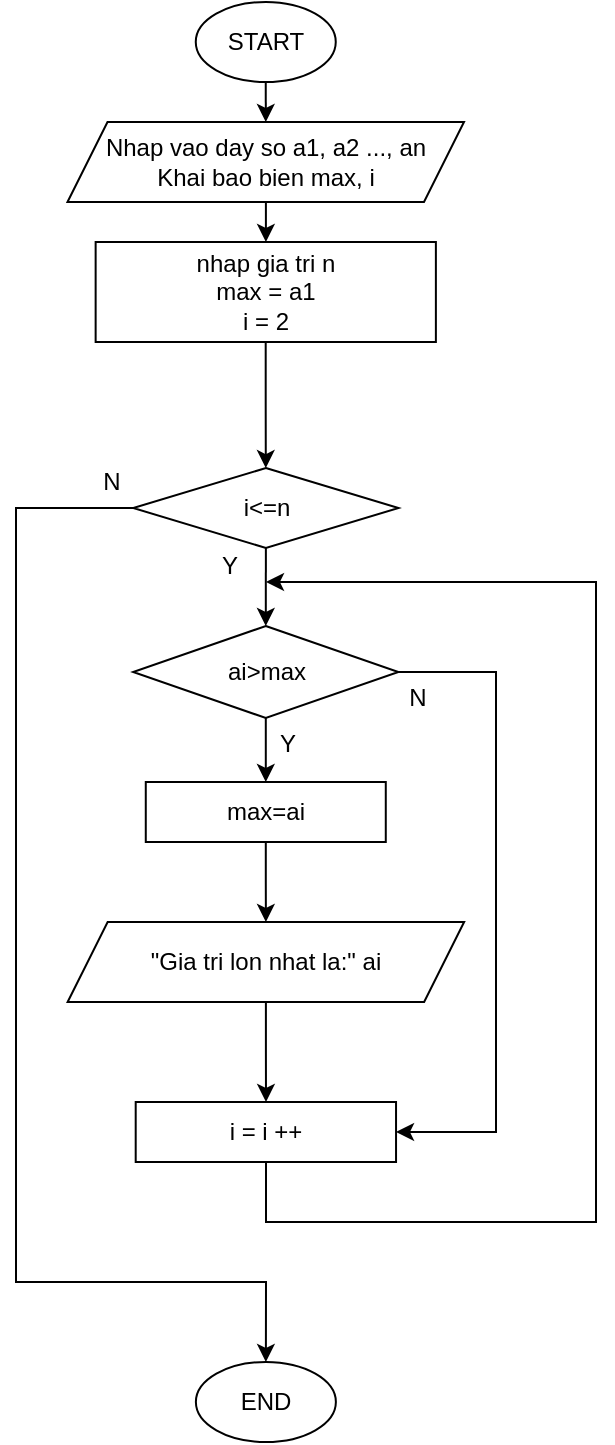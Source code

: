 <mxfile version="20.0.4" type="device"><diagram id="C5RBs43oDa-KdzZeNtuy" name="Page-1"><mxGraphModel dx="723" dy="375" grid="1" gridSize="10" guides="1" tooltips="1" connect="1" arrows="1" fold="1" page="1" pageScale="1" pageWidth="827" pageHeight="1169" math="0" shadow="0"><root><mxCell id="WIyWlLk6GJQsqaUBKTNV-0"/><mxCell id="WIyWlLk6GJQsqaUBKTNV-1" parent="WIyWlLk6GJQsqaUBKTNV-0"/><mxCell id="DOcaiQatYPn4B4t8n5H5-2" value="" style="edgeStyle=orthogonalEdgeStyle;rounded=0;orthogonalLoop=1;jettySize=auto;html=1;" edge="1" parent="WIyWlLk6GJQsqaUBKTNV-1" source="DOcaiQatYPn4B4t8n5H5-0" target="DOcaiQatYPn4B4t8n5H5-1"><mxGeometry relative="1" as="geometry"/></mxCell><mxCell id="DOcaiQatYPn4B4t8n5H5-0" value="&lt;font style=&quot;vertical-align: inherit;&quot;&gt;&lt;font style=&quot;vertical-align: inherit;&quot;&gt;START&lt;/font&gt;&lt;/font&gt;" style="ellipse;whiteSpace=wrap;html=1;" vertex="1" parent="WIyWlLk6GJQsqaUBKTNV-1"><mxGeometry x="289.88" y="170" width="70" height="40" as="geometry"/></mxCell><mxCell id="DOcaiQatYPn4B4t8n5H5-6" value="" style="edgeStyle=orthogonalEdgeStyle;rounded=0;orthogonalLoop=1;jettySize=auto;html=1;" edge="1" parent="WIyWlLk6GJQsqaUBKTNV-1" source="DOcaiQatYPn4B4t8n5H5-1" target="DOcaiQatYPn4B4t8n5H5-4"><mxGeometry relative="1" as="geometry"/></mxCell><mxCell id="DOcaiQatYPn4B4t8n5H5-1" value="&lt;font style=&quot;vertical-align: inherit;&quot;&gt;&lt;font style=&quot;vertical-align: inherit;&quot;&gt;&lt;font style=&quot;vertical-align: inherit;&quot;&gt;&lt;font style=&quot;vertical-align: inherit;&quot;&gt;&lt;font style=&quot;vertical-align: inherit;&quot;&gt;&lt;font style=&quot;vertical-align: inherit;&quot;&gt;Nhap vao day so a1, a2 ..., an&lt;br&gt;Khai bao bien max, i&lt;br&gt;&lt;/font&gt;&lt;/font&gt;&lt;/font&gt;&lt;/font&gt;&lt;/font&gt;&lt;/font&gt;" style="shape=parallelogram;perimeter=parallelogramPerimeter;whiteSpace=wrap;html=1;fixedSize=1;" vertex="1" parent="WIyWlLk6GJQsqaUBKTNV-1"><mxGeometry x="225.75" y="230" width="198.25" height="40" as="geometry"/></mxCell><mxCell id="DOcaiQatYPn4B4t8n5H5-21" value="" style="edgeStyle=orthogonalEdgeStyle;rounded=0;orthogonalLoop=1;jettySize=auto;html=1;" edge="1" parent="WIyWlLk6GJQsqaUBKTNV-1" source="DOcaiQatYPn4B4t8n5H5-4" target="DOcaiQatYPn4B4t8n5H5-20"><mxGeometry relative="1" as="geometry"/></mxCell><mxCell id="DOcaiQatYPn4B4t8n5H5-4" value="&lt;font style=&quot;vertical-align: inherit;&quot;&gt;&lt;font style=&quot;vertical-align: inherit;&quot;&gt;&lt;font style=&quot;vertical-align: inherit;&quot;&gt;&lt;font style=&quot;vertical-align: inherit;&quot;&gt;nhap gia tri n&lt;br&gt;max = a1 &lt;/font&gt;&lt;/font&gt;&lt;br&gt;&lt;font style=&quot;vertical-align: inherit;&quot;&gt;&lt;font style=&quot;vertical-align: inherit;&quot;&gt;i = 2&lt;/font&gt;&lt;/font&gt;&lt;br&gt;&lt;/font&gt;&lt;/font&gt;" style="rounded=0;whiteSpace=wrap;html=1;" vertex="1" parent="WIyWlLk6GJQsqaUBKTNV-1"><mxGeometry x="239.82" y="290" width="170.12" height="50" as="geometry"/></mxCell><mxCell id="DOcaiQatYPn4B4t8n5H5-46" value="" style="edgeStyle=orthogonalEdgeStyle;rounded=0;orthogonalLoop=1;jettySize=auto;html=1;" edge="1" parent="WIyWlLk6GJQsqaUBKTNV-1" source="DOcaiQatYPn4B4t8n5H5-7" target="DOcaiQatYPn4B4t8n5H5-45"><mxGeometry relative="1" as="geometry"/></mxCell><mxCell id="DOcaiQatYPn4B4t8n5H5-48" style="edgeStyle=orthogonalEdgeStyle;rounded=0;orthogonalLoop=1;jettySize=auto;html=1;entryX=1;entryY=0.5;entryDx=0;entryDy=0;" edge="1" parent="WIyWlLk6GJQsqaUBKTNV-1" source="DOcaiQatYPn4B4t8n5H5-7" target="DOcaiQatYPn4B4t8n5H5-18"><mxGeometry relative="1" as="geometry"><Array as="points"><mxPoint x="440" y="505"/><mxPoint x="440" y="735"/></Array></mxGeometry></mxCell><mxCell id="DOcaiQatYPn4B4t8n5H5-7" value="&lt;font style=&quot;vertical-align: inherit;&quot;&gt;&lt;font style=&quot;vertical-align: inherit;&quot;&gt;ai&amp;gt;max&lt;/font&gt;&lt;/font&gt;" style="rhombus;whiteSpace=wrap;html=1;" vertex="1" parent="WIyWlLk6GJQsqaUBKTNV-1"><mxGeometry x="258.58" y="482" width="132.62" height="46" as="geometry"/></mxCell><mxCell id="DOcaiQatYPn4B4t8n5H5-19" value="" style="edgeStyle=orthogonalEdgeStyle;rounded=0;orthogonalLoop=1;jettySize=auto;html=1;" edge="1" parent="WIyWlLk6GJQsqaUBKTNV-1" source="DOcaiQatYPn4B4t8n5H5-16" target="DOcaiQatYPn4B4t8n5H5-18"><mxGeometry relative="1" as="geometry"/></mxCell><mxCell id="DOcaiQatYPn4B4t8n5H5-16" value="&lt;font style=&quot;vertical-align: inherit;&quot;&gt;&lt;font style=&quot;vertical-align: inherit;&quot;&gt;&lt;font style=&quot;vertical-align: inherit;&quot;&gt;&lt;font style=&quot;vertical-align: inherit;&quot;&gt;&lt;font style=&quot;vertical-align: inherit;&quot;&gt;&lt;font style=&quot;vertical-align: inherit;&quot;&gt;&lt;font style=&quot;vertical-align: inherit;&quot;&gt;&lt;font style=&quot;vertical-align: inherit;&quot;&gt;&quot;Gia tri lon nhat la:&quot; ai&lt;/font&gt;&lt;/font&gt;&lt;br&gt;&lt;/font&gt;&lt;/font&gt;&lt;/font&gt;&lt;/font&gt;&lt;/font&gt;&lt;/font&gt;" style="shape=parallelogram;perimeter=parallelogramPerimeter;whiteSpace=wrap;html=1;fixedSize=1;" vertex="1" parent="WIyWlLk6GJQsqaUBKTNV-1"><mxGeometry x="225.82" y="630" width="198.25" height="40" as="geometry"/></mxCell><mxCell id="DOcaiQatYPn4B4t8n5H5-18" value="&lt;font style=&quot;vertical-align: inherit;&quot;&gt;&lt;font style=&quot;vertical-align: inherit;&quot;&gt;&lt;font style=&quot;vertical-align: inherit;&quot;&gt;&lt;font style=&quot;vertical-align: inherit;&quot;&gt;&lt;font style=&quot;vertical-align: inherit;&quot;&gt;&lt;font style=&quot;vertical-align: inherit;&quot;&gt;&lt;font style=&quot;vertical-align: inherit;&quot;&gt;&lt;font style=&quot;vertical-align: inherit;&quot;&gt;&lt;font style=&quot;vertical-align: inherit;&quot;&gt;&lt;font style=&quot;vertical-align: inherit;&quot;&gt;i = i ++&lt;/font&gt;&lt;/font&gt;&lt;/font&gt;&lt;/font&gt;&lt;/font&gt;&lt;/font&gt;&lt;/font&gt;&lt;/font&gt;&lt;br&gt;&lt;/font&gt;&lt;/font&gt;" style="rounded=0;whiteSpace=wrap;html=1;" vertex="1" parent="WIyWlLk6GJQsqaUBKTNV-1"><mxGeometry x="259.85" y="720" width="130.17" height="30" as="geometry"/></mxCell><mxCell id="DOcaiQatYPn4B4t8n5H5-54" style="edgeStyle=orthogonalEdgeStyle;rounded=0;orthogonalLoop=1;jettySize=auto;html=1;" edge="1" parent="WIyWlLk6GJQsqaUBKTNV-1" source="DOcaiQatYPn4B4t8n5H5-20" target="DOcaiQatYPn4B4t8n5H5-38"><mxGeometry relative="1" as="geometry"><Array as="points"><mxPoint x="200" y="423"/><mxPoint x="200" y="810"/><mxPoint x="325" y="810"/></Array></mxGeometry></mxCell><mxCell id="DOcaiQatYPn4B4t8n5H5-20" value="&lt;font style=&quot;vertical-align: inherit;&quot;&gt;&lt;font style=&quot;vertical-align: inherit;&quot;&gt;&lt;font style=&quot;vertical-align: inherit;&quot;&gt;&lt;font style=&quot;vertical-align: inherit;&quot;&gt;i&amp;lt;=n&lt;/font&gt;&lt;/font&gt;&lt;/font&gt;&lt;/font&gt;" style="rhombus;whiteSpace=wrap;html=1;" vertex="1" parent="WIyWlLk6GJQsqaUBKTNV-1"><mxGeometry x="258.63" y="403" width="132.62" height="40" as="geometry"/></mxCell><mxCell id="DOcaiQatYPn4B4t8n5H5-27" value="" style="endArrow=classic;html=1;rounded=0;exitX=0.5;exitY=1;exitDx=0;exitDy=0;entryX=0.5;entryY=0;entryDx=0;entryDy=0;" edge="1" parent="WIyWlLk6GJQsqaUBKTNV-1" source="DOcaiQatYPn4B4t8n5H5-20" target="DOcaiQatYPn4B4t8n5H5-7"><mxGeometry width="50" height="50" relative="1" as="geometry"><mxPoint x="360" y="486" as="sourcePoint"/><mxPoint x="320" y="480" as="targetPoint"/></mxGeometry></mxCell><mxCell id="DOcaiQatYPn4B4t8n5H5-36" value="&lt;font style=&quot;vertical-align: inherit;&quot;&gt;&lt;font style=&quot;vertical-align: inherit;&quot;&gt;Y&lt;/font&gt;&lt;/font&gt;" style="text;html=1;strokeColor=none;fillColor=none;align=center;verticalAlign=middle;whiteSpace=wrap;rounded=0;" vertex="1" parent="WIyWlLk6GJQsqaUBKTNV-1"><mxGeometry x="326" y="535" width="20" height="12" as="geometry"/></mxCell><mxCell id="DOcaiQatYPn4B4t8n5H5-50" style="edgeStyle=orthogonalEdgeStyle;rounded=0;orthogonalLoop=1;jettySize=auto;html=1;" edge="1" parent="WIyWlLk6GJQsqaUBKTNV-1" source="DOcaiQatYPn4B4t8n5H5-18"><mxGeometry relative="1" as="geometry"><mxPoint x="325" y="460" as="targetPoint"/><Array as="points"><mxPoint x="325" y="780"/><mxPoint x="490" y="780"/><mxPoint x="490" y="460"/></Array></mxGeometry></mxCell><mxCell id="DOcaiQatYPn4B4t8n5H5-38" value="&lt;font style=&quot;vertical-align: inherit;&quot;&gt;&lt;font style=&quot;vertical-align: inherit;&quot;&gt;&lt;font style=&quot;vertical-align: inherit;&quot;&gt;&lt;font style=&quot;vertical-align: inherit;&quot;&gt;&lt;font style=&quot;vertical-align: inherit;&quot;&gt;&lt;font style=&quot;vertical-align: inherit;&quot;&gt;END&lt;/font&gt;&lt;/font&gt;&lt;/font&gt;&lt;/font&gt;&lt;/font&gt;&lt;/font&gt;" style="ellipse;whiteSpace=wrap;html=1;" vertex="1" parent="WIyWlLk6GJQsqaUBKTNV-1"><mxGeometry x="289.94" y="850" width="70" height="40" as="geometry"/></mxCell><mxCell id="DOcaiQatYPn4B4t8n5H5-43" value="&lt;font style=&quot;vertical-align: inherit;&quot;&gt;&lt;font style=&quot;vertical-align: inherit;&quot;&gt;N&lt;/font&gt;&lt;/font&gt;" style="text;html=1;strokeColor=none;fillColor=none;align=center;verticalAlign=middle;whiteSpace=wrap;rounded=0;" vertex="1" parent="WIyWlLk6GJQsqaUBKTNV-1"><mxGeometry x="238" y="400" width="20" height="20" as="geometry"/></mxCell><mxCell id="DOcaiQatYPn4B4t8n5H5-47" value="" style="edgeStyle=orthogonalEdgeStyle;rounded=0;orthogonalLoop=1;jettySize=auto;html=1;" edge="1" parent="WIyWlLk6GJQsqaUBKTNV-1" source="DOcaiQatYPn4B4t8n5H5-45" target="DOcaiQatYPn4B4t8n5H5-16"><mxGeometry relative="1" as="geometry"/></mxCell><mxCell id="DOcaiQatYPn4B4t8n5H5-45" value="max=ai" style="whiteSpace=wrap;html=1;" vertex="1" parent="WIyWlLk6GJQsqaUBKTNV-1"><mxGeometry x="264.89" y="560" width="120" height="30" as="geometry"/></mxCell><mxCell id="DOcaiQatYPn4B4t8n5H5-52" value="&lt;font style=&quot;vertical-align: inherit;&quot;&gt;&lt;font style=&quot;vertical-align: inherit;&quot;&gt;N&lt;/font&gt;&lt;/font&gt;" style="text;html=1;strokeColor=none;fillColor=none;align=center;verticalAlign=middle;whiteSpace=wrap;rounded=0;" vertex="1" parent="WIyWlLk6GJQsqaUBKTNV-1"><mxGeometry x="391.25" y="508" width="20" height="20" as="geometry"/></mxCell><mxCell id="DOcaiQatYPn4B4t8n5H5-55" value="&lt;font style=&quot;vertical-align: inherit;&quot;&gt;&lt;font style=&quot;vertical-align: inherit;&quot;&gt;Y&lt;/font&gt;&lt;/font&gt;" style="text;html=1;strokeColor=none;fillColor=none;align=center;verticalAlign=middle;whiteSpace=wrap;rounded=0;" vertex="1" parent="WIyWlLk6GJQsqaUBKTNV-1"><mxGeometry x="297" y="446" width="20" height="12" as="geometry"/></mxCell></root></mxGraphModel></diagram></mxfile>